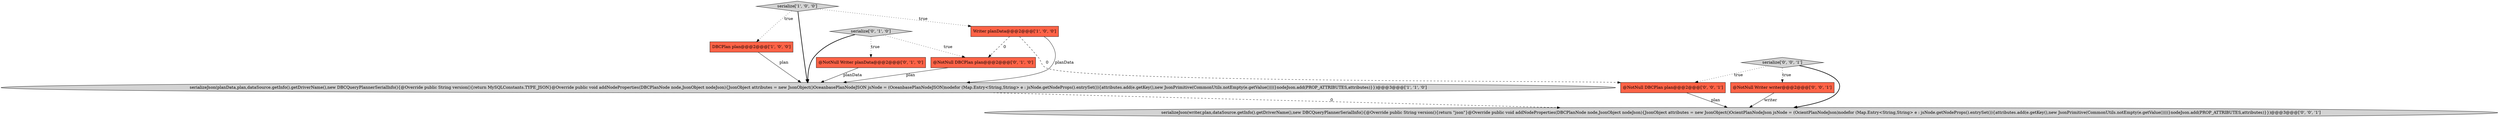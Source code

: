 digraph {
1 [style = filled, label = "DBCPlan plan@@@2@@@['1', '0', '0']", fillcolor = tomato, shape = box image = "AAA0AAABBB1BBB"];
10 [style = filled, label = "@NotNull DBCPlan plan@@@2@@@['0', '0', '1']", fillcolor = tomato, shape = box image = "AAA0AAABBB3BBB"];
2 [style = filled, label = "serializeJson(planData,plan,dataSource.getInfo().getDriverName(),new DBCQueryPlannerSerialInfo(){@Override public String version(){return MySQLConstants.TYPE_JSON}@Override public void addNodeProperties(DBCPlanNode node,JsonObject nodeJson){JsonObject attributes = new JsonObject()OceanbasePlanNodeJSON jsNode = (OceanbasePlanNodeJSON)nodefor (Map.Entry<String,String> e : jsNode.getNodeProps().entrySet()){attributes.add(e.getKey(),new JsonPrimitive(CommonUtils.notEmpty(e.getValue())))}nodeJson.add(PROP_ATTRIBUTES,attributes)}})@@@3@@@['1', '1', '0']", fillcolor = lightgray, shape = ellipse image = "AAA0AAABBB1BBB"];
7 [style = filled, label = "@NotNull Writer writer@@@2@@@['0', '0', '1']", fillcolor = tomato, shape = box image = "AAA0AAABBB3BBB"];
6 [style = filled, label = "@NotNull DBCPlan plan@@@2@@@['0', '1', '0']", fillcolor = tomato, shape = box image = "AAA1AAABBB2BBB"];
9 [style = filled, label = "serialize['0', '0', '1']", fillcolor = lightgray, shape = diamond image = "AAA0AAABBB3BBB"];
8 [style = filled, label = "serializeJson(writer,plan,dataSource.getInfo().getDriverName(),new DBCQueryPlannerSerialInfo(){@Override public String version(){return \"json\"}@Override public void addNodeProperties(DBCPlanNode node,JsonObject nodeJson){JsonObject attributes = new JsonObject()OcientPlanNodeJson jsNode = (OcientPlanNodeJson)nodefor (Map.Entry<String,String> e : jsNode.getNodeProps().entrySet()){attributes.add(e.getKey(),new JsonPrimitive(CommonUtils.notEmpty(e.getValue())))}nodeJson.add(PROP_ATTRIBUTES,attributes)}})@@@3@@@['0', '0', '1']", fillcolor = lightgray, shape = ellipse image = "AAA0AAABBB3BBB"];
3 [style = filled, label = "Writer planData@@@2@@@['1', '0', '0']", fillcolor = tomato, shape = box image = "AAA1AAABBB1BBB"];
0 [style = filled, label = "serialize['1', '0', '0']", fillcolor = lightgray, shape = diamond image = "AAA0AAABBB1BBB"];
4 [style = filled, label = "@NotNull Writer planData@@@2@@@['0', '1', '0']", fillcolor = tomato, shape = box image = "AAA0AAABBB2BBB"];
5 [style = filled, label = "serialize['0', '1', '0']", fillcolor = lightgray, shape = diamond image = "AAA0AAABBB2BBB"];
5->6 [style = dotted, label="true"];
5->4 [style = dotted, label="true"];
10->8 [style = solid, label="plan"];
5->2 [style = bold, label=""];
3->6 [style = dashed, label="0"];
7->8 [style = solid, label="writer"];
0->3 [style = dotted, label="true"];
0->2 [style = bold, label=""];
1->2 [style = solid, label="plan"];
6->2 [style = solid, label="plan"];
9->7 [style = dotted, label="true"];
3->10 [style = dashed, label="0"];
9->10 [style = dotted, label="true"];
9->8 [style = bold, label=""];
2->8 [style = dashed, label="0"];
4->2 [style = solid, label="planData"];
3->2 [style = solid, label="planData"];
0->1 [style = dotted, label="true"];
}
